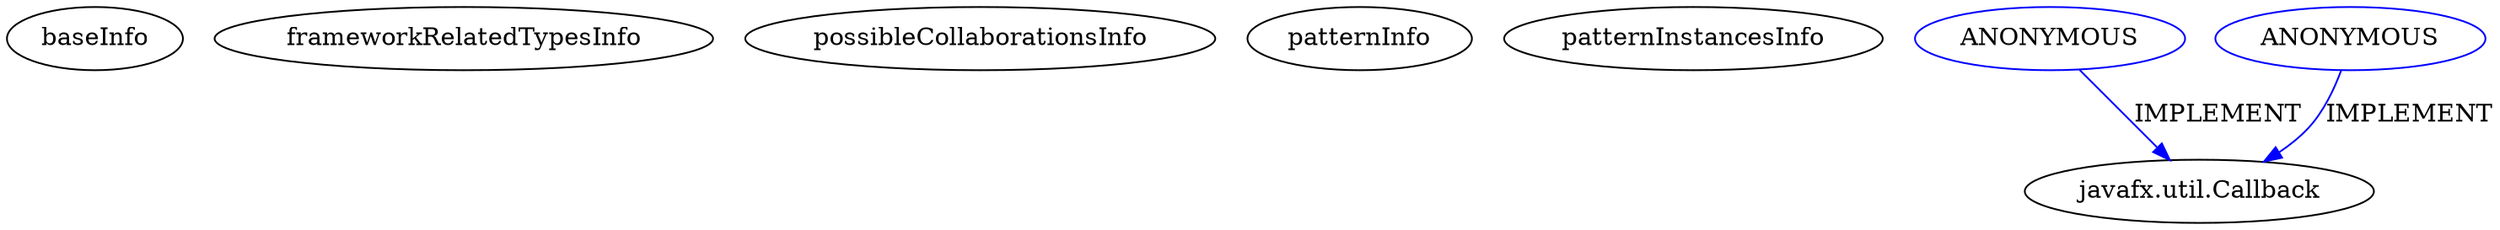 digraph {
baseInfo[graphId=827,category="pattern",isAnonymous=false,possibleRelation=false]
frameworkRelatedTypesInfo[]
possibleCollaborationsInfo[]
patternInfo[frequency=8.0,patternRootClient=null]
patternInstancesInfo[0="jalbertcruz-Documentation-manager~/jalbertcruz-Documentation-manager/Documentation-manager-master/src/documentation/manager/DocumentationManager.java~DocumentationManager~3242",1="ranganathankm-blog~/ranganathankm-blog/blog-master/javafx-sample-treetable/src/main/java/com/blogspot/javanbswing/javafx/treetable/TreeTableViewSample.java~TreeTableViewSample~3993",2="geyrix57-Proyecto_1_Bases~/geyrix57-Proyecto_1_Bases/Proyecto_1_Bases-master/src/Control/ControlLog.java~ControlLog~2710",3="hock323-eventManager~/hock323-eventManager/EventManager-master/src/eventManager/controller/pokerTournament/PrizesController.java~PrizesController~2951",4="tgregerson-lc3~/tgregerson-lc3/lc3-master/LC3Sim/src/lc3sim/ui/UIFXMain.java~UIFXMain~4520",5="hock323-eventManager~/hock323-eventManager/EventManager-master/src/eventManager/controller/pokerTournament/AnnouncementsController.java~AnnouncementsController~2965",6="bianconejo-CEFX~/bianconejo-CEFX/CEFX-master/src/cefx/CEPrincipalController.java~CEPrincipalController~2114",7="bianconejo-CEFX~/bianconejo-CEFX/CEFX-master/src/cefx/CECommandeController.java~CECommandeController~2084"]
508[label="javafx.util.Callback",vertexType="FRAMEWORK_INTERFACE_TYPE",isFrameworkType=false]
738[label="ANONYMOUS",vertexType="REFERENCE_ANONYMOUS_DECLARATION",isFrameworkType=false,color=blue]
507[label="ANONYMOUS",vertexType="REFERENCE_ANONYMOUS_DECLARATION",isFrameworkType=false,color=blue]
738->508[label="IMPLEMENT",color=blue]
507->508[label="IMPLEMENT",color=blue]
}
